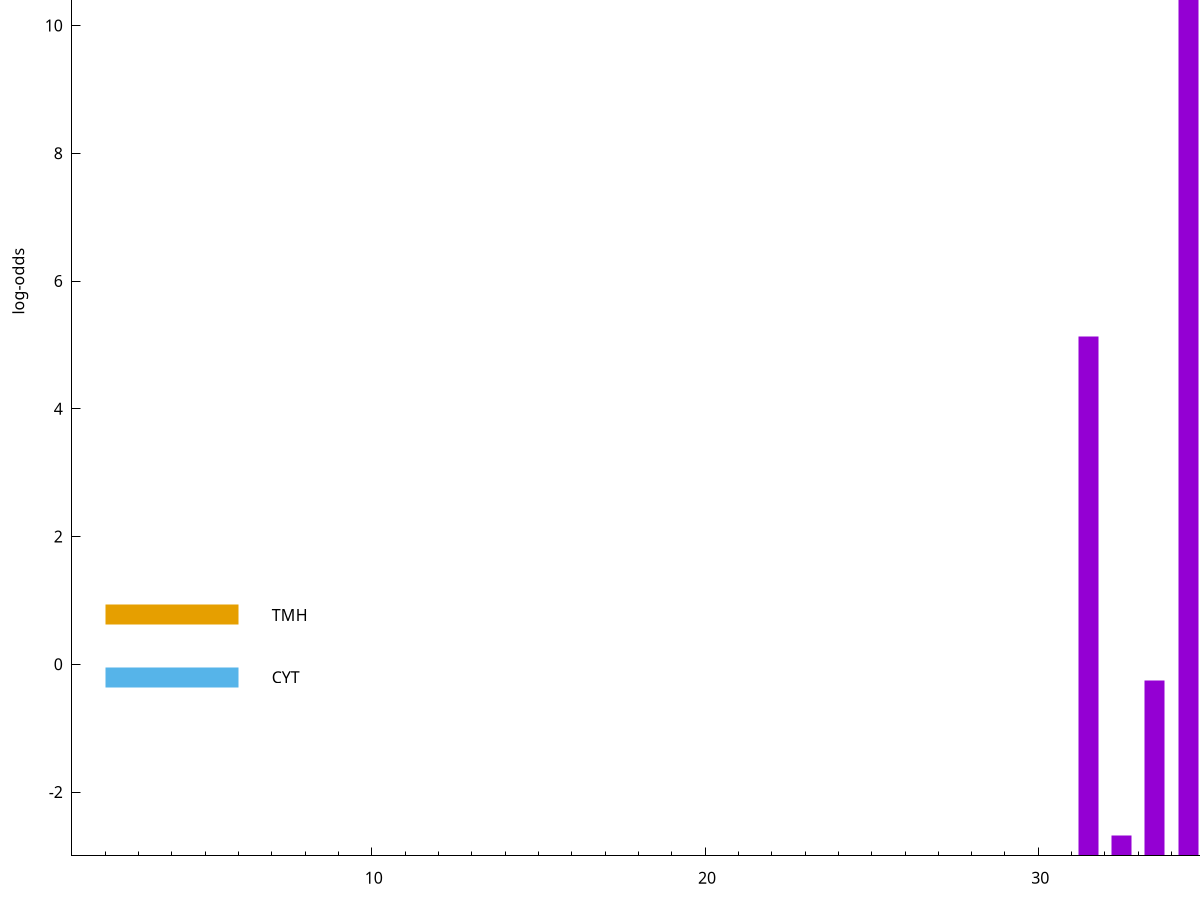 set title "LipoP predictions for SRR5666568.gff"
set size 2., 1.4
set xrange [1:70] 
set mxtics 10
set yrange [-3:15]
set y2range [0:18]
set ylabel "log-odds"
set term postscript eps color solid "Helvetica" 30
set output "SRR5666568.gff425.eps"
set arrow from 2,11.1175 to 6,11.1175 nohead lt 1 lw 20
set label "SpI" at 7,11.1175
set arrow from 2,0.772818 to 6,0.772818 nohead lt 4 lw 20
set label "TMH" at 7,0.772818
set arrow from 2,-0.200913 to 6,-0.200913 nohead lt 3 lw 20
set label "CYT" at 7,-0.200913
set arrow from 2,11.1175 to 6,11.1175 nohead lt 1 lw 20
set label "SpI" at 7,11.1175
# NOTE: The scores below are the log-odds scores with the threshold
# NOTE: subtracted (a hack to make gnuplot make the histogram all
# NOTE: look nice).
plot "-" axes x1y2 title "" with impulses lt 1 lw 20
34.500000 14.093700
31.500000 8.133590
33.500000 2.742910
32.500000 0.324300
e
exit

